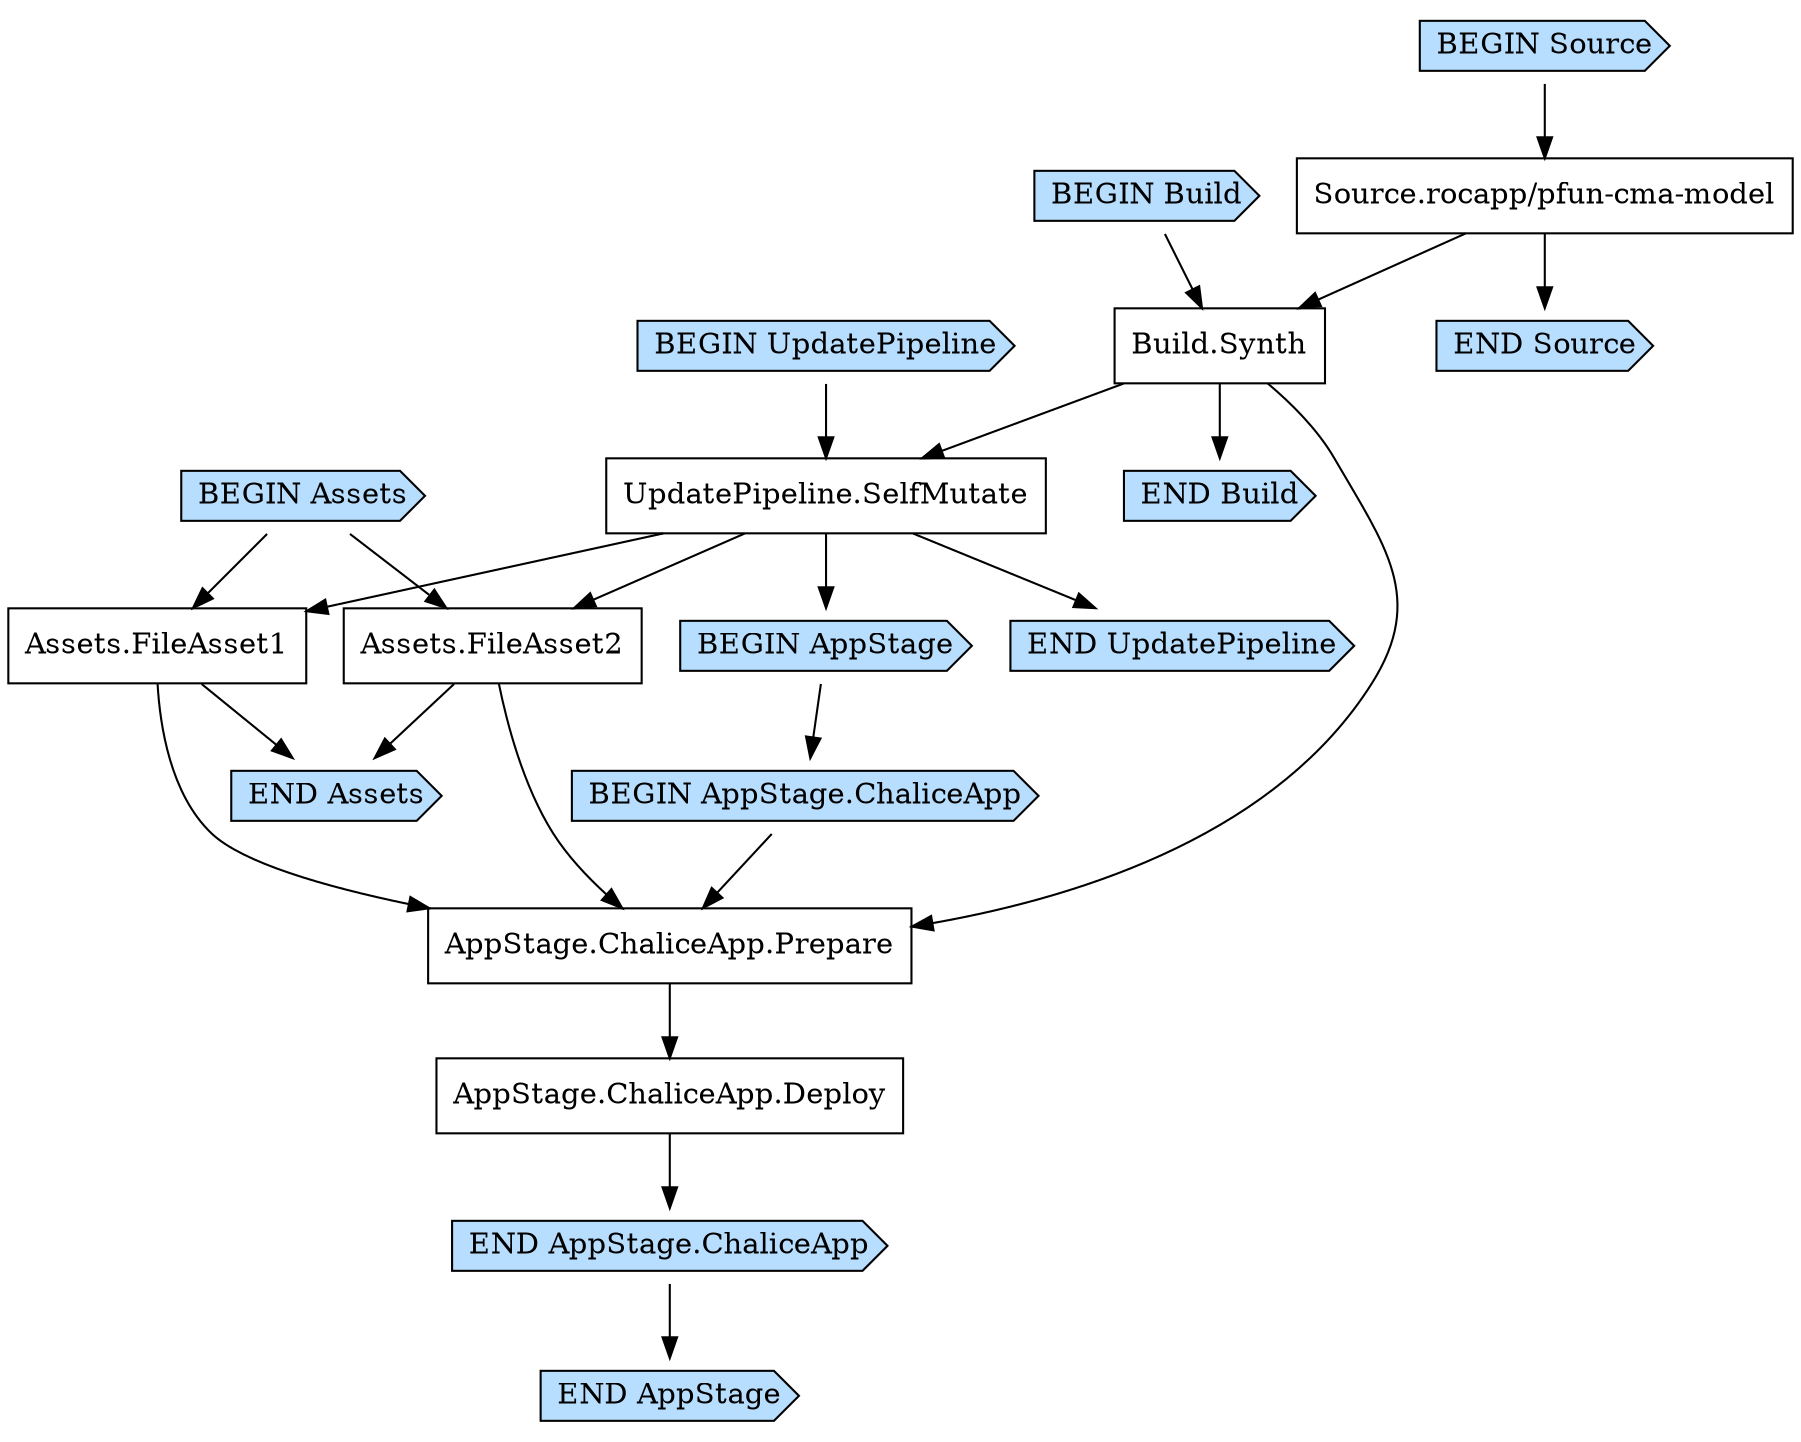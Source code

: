 digraph G {
  # Arrows represent an "unlocks" relationship (opposite of dependency). So chosen
  # because the layout looks more natural that way.
  # To represent subgraph dependencies, subgraphs are represented by BEGIN/END nodes.
  # To render: `dot -Tsvg PFunCMAModelPipelineStackPipelineF9ED7276.dot > graph.svg`, open in a browser.
  node [shape="box"];
"BEGIN Build" [shape="cds", style="filled", fillcolor="#b7deff"];
"END Build" [shape="cds", style="filled", fillcolor="#b7deff"];
"Build.Synth";
"Source.rocapp/pfun-cma-model" -> "Build.Synth";
"BEGIN Build" -> "Build.Synth";
"Build.Synth" -> "END Build";
"BEGIN UpdatePipeline" [shape="cds", style="filled", fillcolor="#b7deff"];
"END UpdatePipeline" [shape="cds", style="filled", fillcolor="#b7deff"];
"UpdatePipeline.SelfMutate";
"Build.Synth" -> "UpdatePipeline.SelfMutate";
"BEGIN UpdatePipeline" -> "UpdatePipeline.SelfMutate";
"UpdatePipeline.SelfMutate" -> "END UpdatePipeline";
"BEGIN Assets" [shape="cds", style="filled", fillcolor="#b7deff"];
"END Assets" [shape="cds", style="filled", fillcolor="#b7deff"];
"Assets.FileAsset1";
"UpdatePipeline.SelfMutate" -> "Assets.FileAsset1";
"Assets.FileAsset2";
"UpdatePipeline.SelfMutate" -> "Assets.FileAsset2";
"BEGIN Assets" -> "Assets.FileAsset1";
"BEGIN Assets" -> "Assets.FileAsset2";
"Assets.FileAsset1" -> "END Assets";
"Assets.FileAsset2" -> "END Assets";
"BEGIN AppStage" [shape="cds", style="filled", fillcolor="#b7deff"];
"END AppStage" [shape="cds", style="filled", fillcolor="#b7deff"];
"UpdatePipeline.SelfMutate" -> "BEGIN AppStage";
"BEGIN AppStage.ChaliceApp" [shape="cds", style="filled", fillcolor="#b7deff"];
"END AppStage.ChaliceApp" [shape="cds", style="filled", fillcolor="#b7deff"];
"AppStage.ChaliceApp.Deploy";
"AppStage.ChaliceApp.Prepare" -> "AppStage.ChaliceApp.Deploy";
"AppStage.ChaliceApp.Prepare";
"Build.Synth" -> "AppStage.ChaliceApp.Prepare";
"Assets.FileAsset1" -> "AppStage.ChaliceApp.Prepare";
"Assets.FileAsset2" -> "AppStage.ChaliceApp.Prepare";
"BEGIN AppStage.ChaliceApp" -> "AppStage.ChaliceApp.Prepare";
"AppStage.ChaliceApp.Deploy" -> "END AppStage.ChaliceApp";
"BEGIN AppStage" -> "BEGIN AppStage.ChaliceApp";
"END AppStage.ChaliceApp" -> "END AppStage";
"BEGIN Source" [shape="cds", style="filled", fillcolor="#b7deff"];
"END Source" [shape="cds", style="filled", fillcolor="#b7deff"];
"Source.rocapp/pfun-cma-model";
"BEGIN Source" -> "Source.rocapp/pfun-cma-model";
"Source.rocapp/pfun-cma-model" -> "END Source";
}